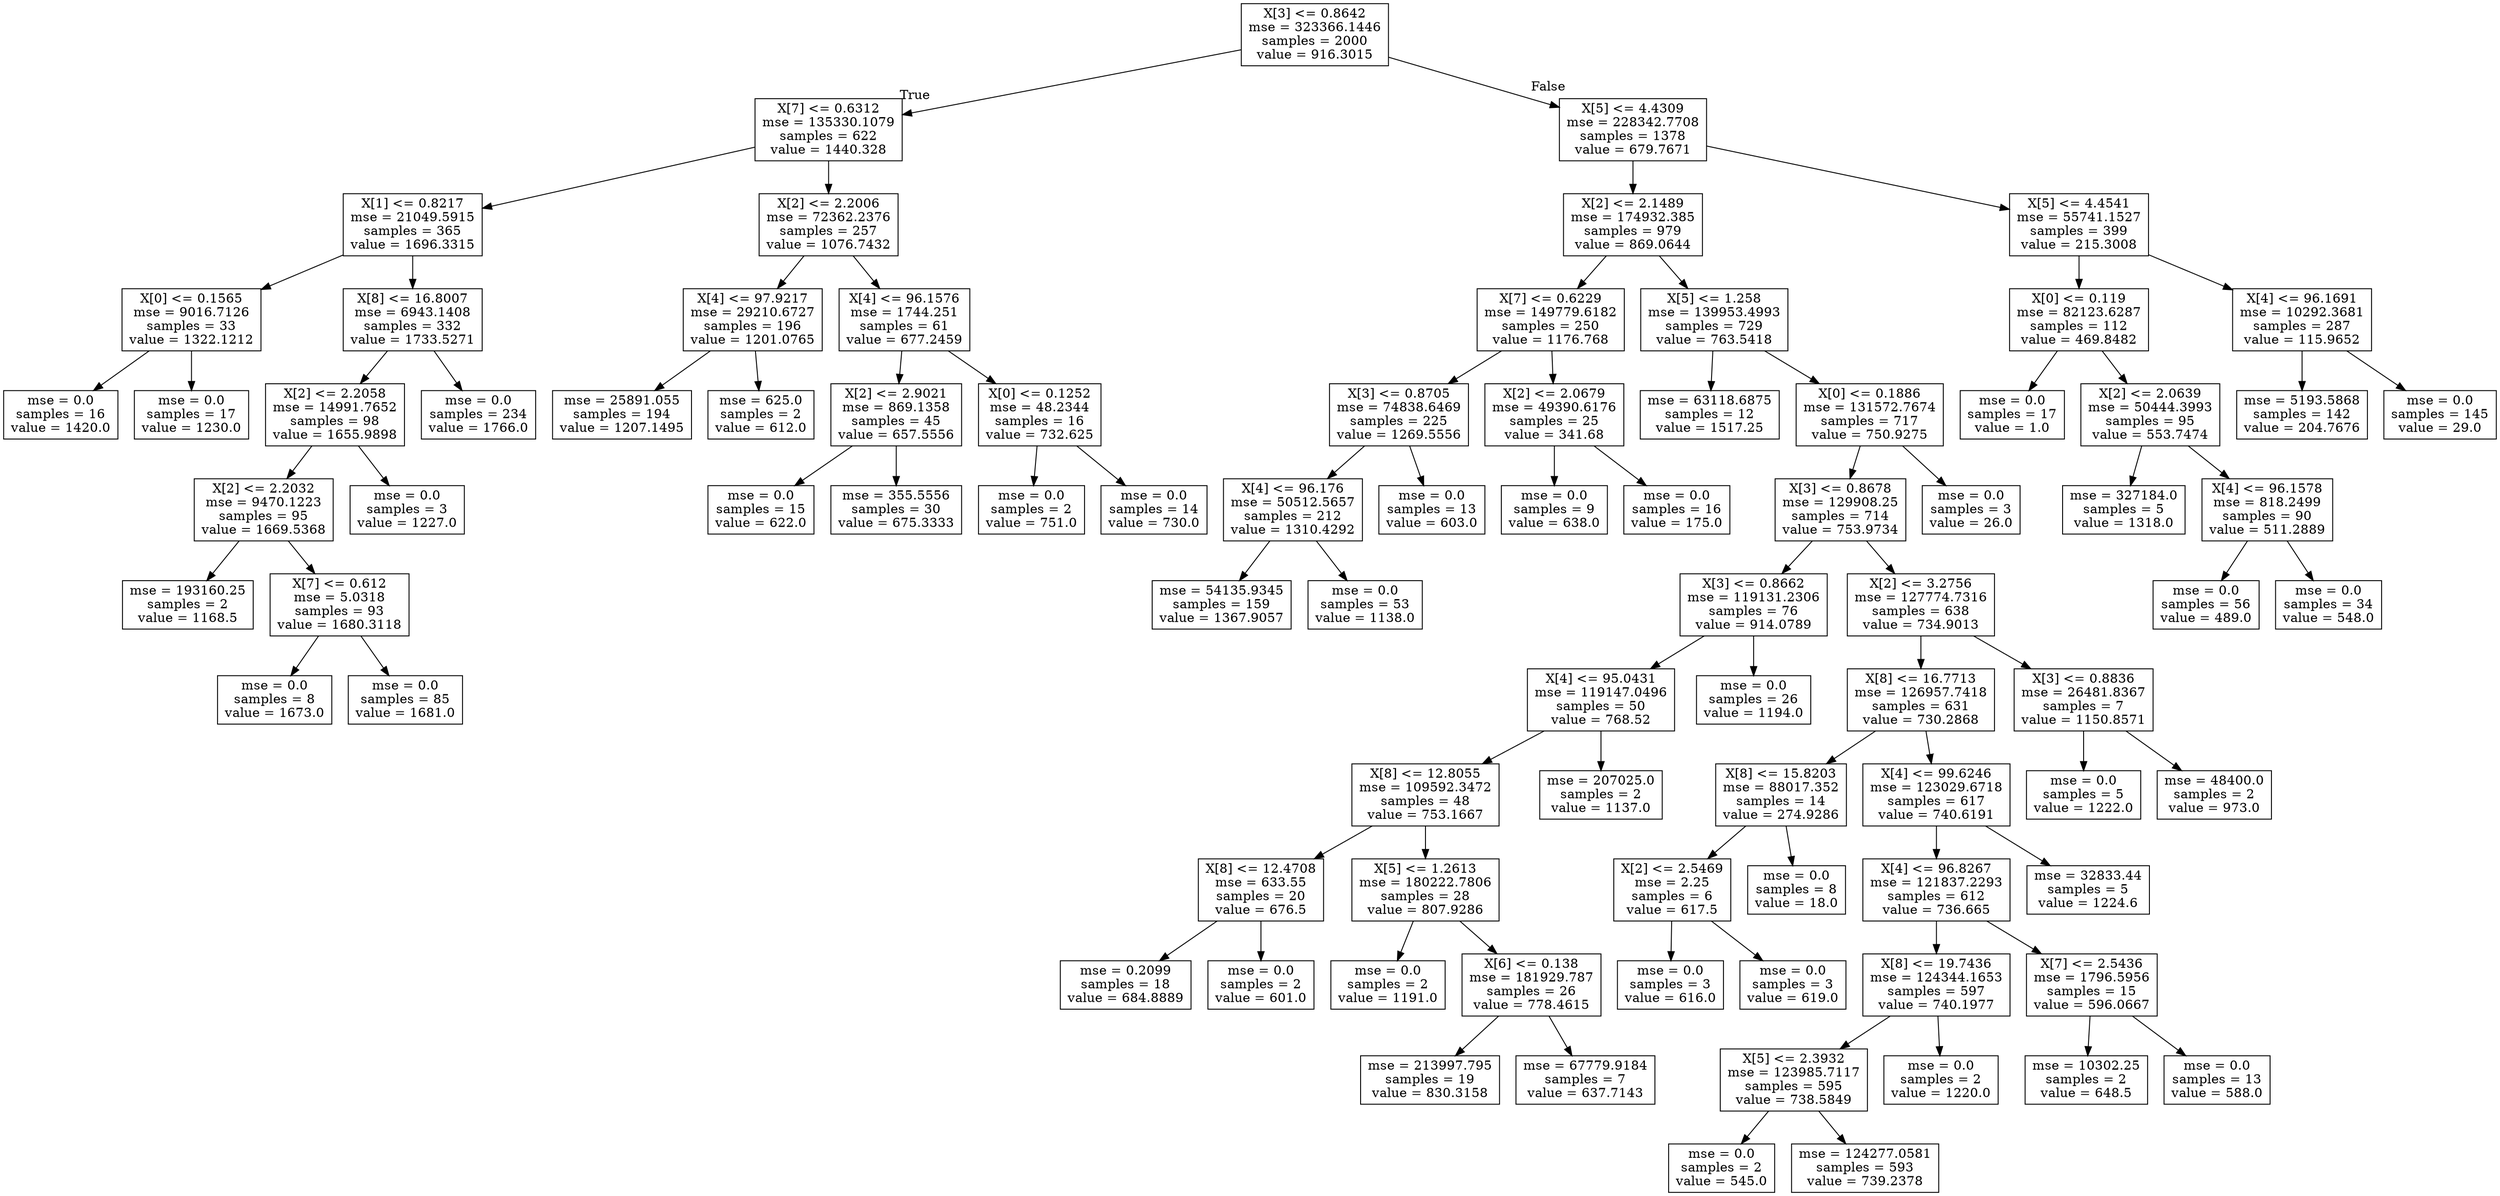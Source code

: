 digraph Tree {
node [shape=box] ;
0 [label="X[3] <= 0.8642\nmse = 323366.1446\nsamples = 2000\nvalue = 916.3015"] ;
1 [label="X[7] <= 0.6312\nmse = 135330.1079\nsamples = 622\nvalue = 1440.328"] ;
0 -> 1 [labeldistance=2.5, labelangle=45, headlabel="True"] ;
2 [label="X[1] <= 0.8217\nmse = 21049.5915\nsamples = 365\nvalue = 1696.3315"] ;
1 -> 2 ;
3 [label="X[0] <= 0.1565\nmse = 9016.7126\nsamples = 33\nvalue = 1322.1212"] ;
2 -> 3 ;
4 [label="mse = 0.0\nsamples = 16\nvalue = 1420.0"] ;
3 -> 4 ;
5 [label="mse = 0.0\nsamples = 17\nvalue = 1230.0"] ;
3 -> 5 ;
6 [label="X[8] <= 16.8007\nmse = 6943.1408\nsamples = 332\nvalue = 1733.5271"] ;
2 -> 6 ;
7 [label="X[2] <= 2.2058\nmse = 14991.7652\nsamples = 98\nvalue = 1655.9898"] ;
6 -> 7 ;
8 [label="X[2] <= 2.2032\nmse = 9470.1223\nsamples = 95\nvalue = 1669.5368"] ;
7 -> 8 ;
9 [label="mse = 193160.25\nsamples = 2\nvalue = 1168.5"] ;
8 -> 9 ;
10 [label="X[7] <= 0.612\nmse = 5.0318\nsamples = 93\nvalue = 1680.3118"] ;
8 -> 10 ;
11 [label="mse = 0.0\nsamples = 8\nvalue = 1673.0"] ;
10 -> 11 ;
12 [label="mse = 0.0\nsamples = 85\nvalue = 1681.0"] ;
10 -> 12 ;
13 [label="mse = 0.0\nsamples = 3\nvalue = 1227.0"] ;
7 -> 13 ;
14 [label="mse = 0.0\nsamples = 234\nvalue = 1766.0"] ;
6 -> 14 ;
15 [label="X[2] <= 2.2006\nmse = 72362.2376\nsamples = 257\nvalue = 1076.7432"] ;
1 -> 15 ;
16 [label="X[4] <= 97.9217\nmse = 29210.6727\nsamples = 196\nvalue = 1201.0765"] ;
15 -> 16 ;
17 [label="mse = 25891.055\nsamples = 194\nvalue = 1207.1495"] ;
16 -> 17 ;
18 [label="mse = 625.0\nsamples = 2\nvalue = 612.0"] ;
16 -> 18 ;
19 [label="X[4] <= 96.1576\nmse = 1744.251\nsamples = 61\nvalue = 677.2459"] ;
15 -> 19 ;
20 [label="X[2] <= 2.9021\nmse = 869.1358\nsamples = 45\nvalue = 657.5556"] ;
19 -> 20 ;
21 [label="mse = 0.0\nsamples = 15\nvalue = 622.0"] ;
20 -> 21 ;
22 [label="mse = 355.5556\nsamples = 30\nvalue = 675.3333"] ;
20 -> 22 ;
23 [label="X[0] <= 0.1252\nmse = 48.2344\nsamples = 16\nvalue = 732.625"] ;
19 -> 23 ;
24 [label="mse = 0.0\nsamples = 2\nvalue = 751.0"] ;
23 -> 24 ;
25 [label="mse = 0.0\nsamples = 14\nvalue = 730.0"] ;
23 -> 25 ;
26 [label="X[5] <= 4.4309\nmse = 228342.7708\nsamples = 1378\nvalue = 679.7671"] ;
0 -> 26 [labeldistance=2.5, labelangle=-45, headlabel="False"] ;
27 [label="X[2] <= 2.1489\nmse = 174932.385\nsamples = 979\nvalue = 869.0644"] ;
26 -> 27 ;
28 [label="X[7] <= 0.6229\nmse = 149779.6182\nsamples = 250\nvalue = 1176.768"] ;
27 -> 28 ;
29 [label="X[3] <= 0.8705\nmse = 74838.6469\nsamples = 225\nvalue = 1269.5556"] ;
28 -> 29 ;
30 [label="X[4] <= 96.176\nmse = 50512.5657\nsamples = 212\nvalue = 1310.4292"] ;
29 -> 30 ;
31 [label="mse = 54135.9345\nsamples = 159\nvalue = 1367.9057"] ;
30 -> 31 ;
32 [label="mse = 0.0\nsamples = 53\nvalue = 1138.0"] ;
30 -> 32 ;
33 [label="mse = 0.0\nsamples = 13\nvalue = 603.0"] ;
29 -> 33 ;
34 [label="X[2] <= 2.0679\nmse = 49390.6176\nsamples = 25\nvalue = 341.68"] ;
28 -> 34 ;
35 [label="mse = 0.0\nsamples = 9\nvalue = 638.0"] ;
34 -> 35 ;
36 [label="mse = 0.0\nsamples = 16\nvalue = 175.0"] ;
34 -> 36 ;
37 [label="X[5] <= 1.258\nmse = 139953.4993\nsamples = 729\nvalue = 763.5418"] ;
27 -> 37 ;
38 [label="mse = 63118.6875\nsamples = 12\nvalue = 1517.25"] ;
37 -> 38 ;
39 [label="X[0] <= 0.1886\nmse = 131572.7674\nsamples = 717\nvalue = 750.9275"] ;
37 -> 39 ;
40 [label="X[3] <= 0.8678\nmse = 129908.25\nsamples = 714\nvalue = 753.9734"] ;
39 -> 40 ;
41 [label="X[3] <= 0.8662\nmse = 119131.2306\nsamples = 76\nvalue = 914.0789"] ;
40 -> 41 ;
42 [label="X[4] <= 95.0431\nmse = 119147.0496\nsamples = 50\nvalue = 768.52"] ;
41 -> 42 ;
43 [label="X[8] <= 12.8055\nmse = 109592.3472\nsamples = 48\nvalue = 753.1667"] ;
42 -> 43 ;
44 [label="X[8] <= 12.4708\nmse = 633.55\nsamples = 20\nvalue = 676.5"] ;
43 -> 44 ;
45 [label="mse = 0.2099\nsamples = 18\nvalue = 684.8889"] ;
44 -> 45 ;
46 [label="mse = 0.0\nsamples = 2\nvalue = 601.0"] ;
44 -> 46 ;
47 [label="X[5] <= 1.2613\nmse = 180222.7806\nsamples = 28\nvalue = 807.9286"] ;
43 -> 47 ;
48 [label="mse = 0.0\nsamples = 2\nvalue = 1191.0"] ;
47 -> 48 ;
49 [label="X[6] <= 0.138\nmse = 181929.787\nsamples = 26\nvalue = 778.4615"] ;
47 -> 49 ;
50 [label="mse = 213997.795\nsamples = 19\nvalue = 830.3158"] ;
49 -> 50 ;
51 [label="mse = 67779.9184\nsamples = 7\nvalue = 637.7143"] ;
49 -> 51 ;
52 [label="mse = 207025.0\nsamples = 2\nvalue = 1137.0"] ;
42 -> 52 ;
53 [label="mse = 0.0\nsamples = 26\nvalue = 1194.0"] ;
41 -> 53 ;
54 [label="X[2] <= 3.2756\nmse = 127774.7316\nsamples = 638\nvalue = 734.9013"] ;
40 -> 54 ;
55 [label="X[8] <= 16.7713\nmse = 126957.7418\nsamples = 631\nvalue = 730.2868"] ;
54 -> 55 ;
56 [label="X[8] <= 15.8203\nmse = 88017.352\nsamples = 14\nvalue = 274.9286"] ;
55 -> 56 ;
57 [label="X[2] <= 2.5469\nmse = 2.25\nsamples = 6\nvalue = 617.5"] ;
56 -> 57 ;
58 [label="mse = 0.0\nsamples = 3\nvalue = 616.0"] ;
57 -> 58 ;
59 [label="mse = 0.0\nsamples = 3\nvalue = 619.0"] ;
57 -> 59 ;
60 [label="mse = 0.0\nsamples = 8\nvalue = 18.0"] ;
56 -> 60 ;
61 [label="X[4] <= 99.6246\nmse = 123029.6718\nsamples = 617\nvalue = 740.6191"] ;
55 -> 61 ;
62 [label="X[4] <= 96.8267\nmse = 121837.2293\nsamples = 612\nvalue = 736.665"] ;
61 -> 62 ;
63 [label="X[8] <= 19.7436\nmse = 124344.1653\nsamples = 597\nvalue = 740.1977"] ;
62 -> 63 ;
64 [label="X[5] <= 2.3932\nmse = 123985.7117\nsamples = 595\nvalue = 738.5849"] ;
63 -> 64 ;
65 [label="mse = 0.0\nsamples = 2\nvalue = 545.0"] ;
64 -> 65 ;
66 [label="mse = 124277.0581\nsamples = 593\nvalue = 739.2378"] ;
64 -> 66 ;
67 [label="mse = 0.0\nsamples = 2\nvalue = 1220.0"] ;
63 -> 67 ;
68 [label="X[7] <= 2.5436\nmse = 1796.5956\nsamples = 15\nvalue = 596.0667"] ;
62 -> 68 ;
69 [label="mse = 10302.25\nsamples = 2\nvalue = 648.5"] ;
68 -> 69 ;
70 [label="mse = 0.0\nsamples = 13\nvalue = 588.0"] ;
68 -> 70 ;
71 [label="mse = 32833.44\nsamples = 5\nvalue = 1224.6"] ;
61 -> 71 ;
72 [label="X[3] <= 0.8836\nmse = 26481.8367\nsamples = 7\nvalue = 1150.8571"] ;
54 -> 72 ;
73 [label="mse = 0.0\nsamples = 5\nvalue = 1222.0"] ;
72 -> 73 ;
74 [label="mse = 48400.0\nsamples = 2\nvalue = 973.0"] ;
72 -> 74 ;
75 [label="mse = 0.0\nsamples = 3\nvalue = 26.0"] ;
39 -> 75 ;
76 [label="X[5] <= 4.4541\nmse = 55741.1527\nsamples = 399\nvalue = 215.3008"] ;
26 -> 76 ;
77 [label="X[0] <= 0.119\nmse = 82123.6287\nsamples = 112\nvalue = 469.8482"] ;
76 -> 77 ;
78 [label="mse = 0.0\nsamples = 17\nvalue = 1.0"] ;
77 -> 78 ;
79 [label="X[2] <= 2.0639\nmse = 50444.3993\nsamples = 95\nvalue = 553.7474"] ;
77 -> 79 ;
80 [label="mse = 327184.0\nsamples = 5\nvalue = 1318.0"] ;
79 -> 80 ;
81 [label="X[4] <= 96.1578\nmse = 818.2499\nsamples = 90\nvalue = 511.2889"] ;
79 -> 81 ;
82 [label="mse = 0.0\nsamples = 56\nvalue = 489.0"] ;
81 -> 82 ;
83 [label="mse = 0.0\nsamples = 34\nvalue = 548.0"] ;
81 -> 83 ;
84 [label="X[4] <= 96.1691\nmse = 10292.3681\nsamples = 287\nvalue = 115.9652"] ;
76 -> 84 ;
85 [label="mse = 5193.5868\nsamples = 142\nvalue = 204.7676"] ;
84 -> 85 ;
86 [label="mse = 0.0\nsamples = 145\nvalue = 29.0"] ;
84 -> 86 ;
}